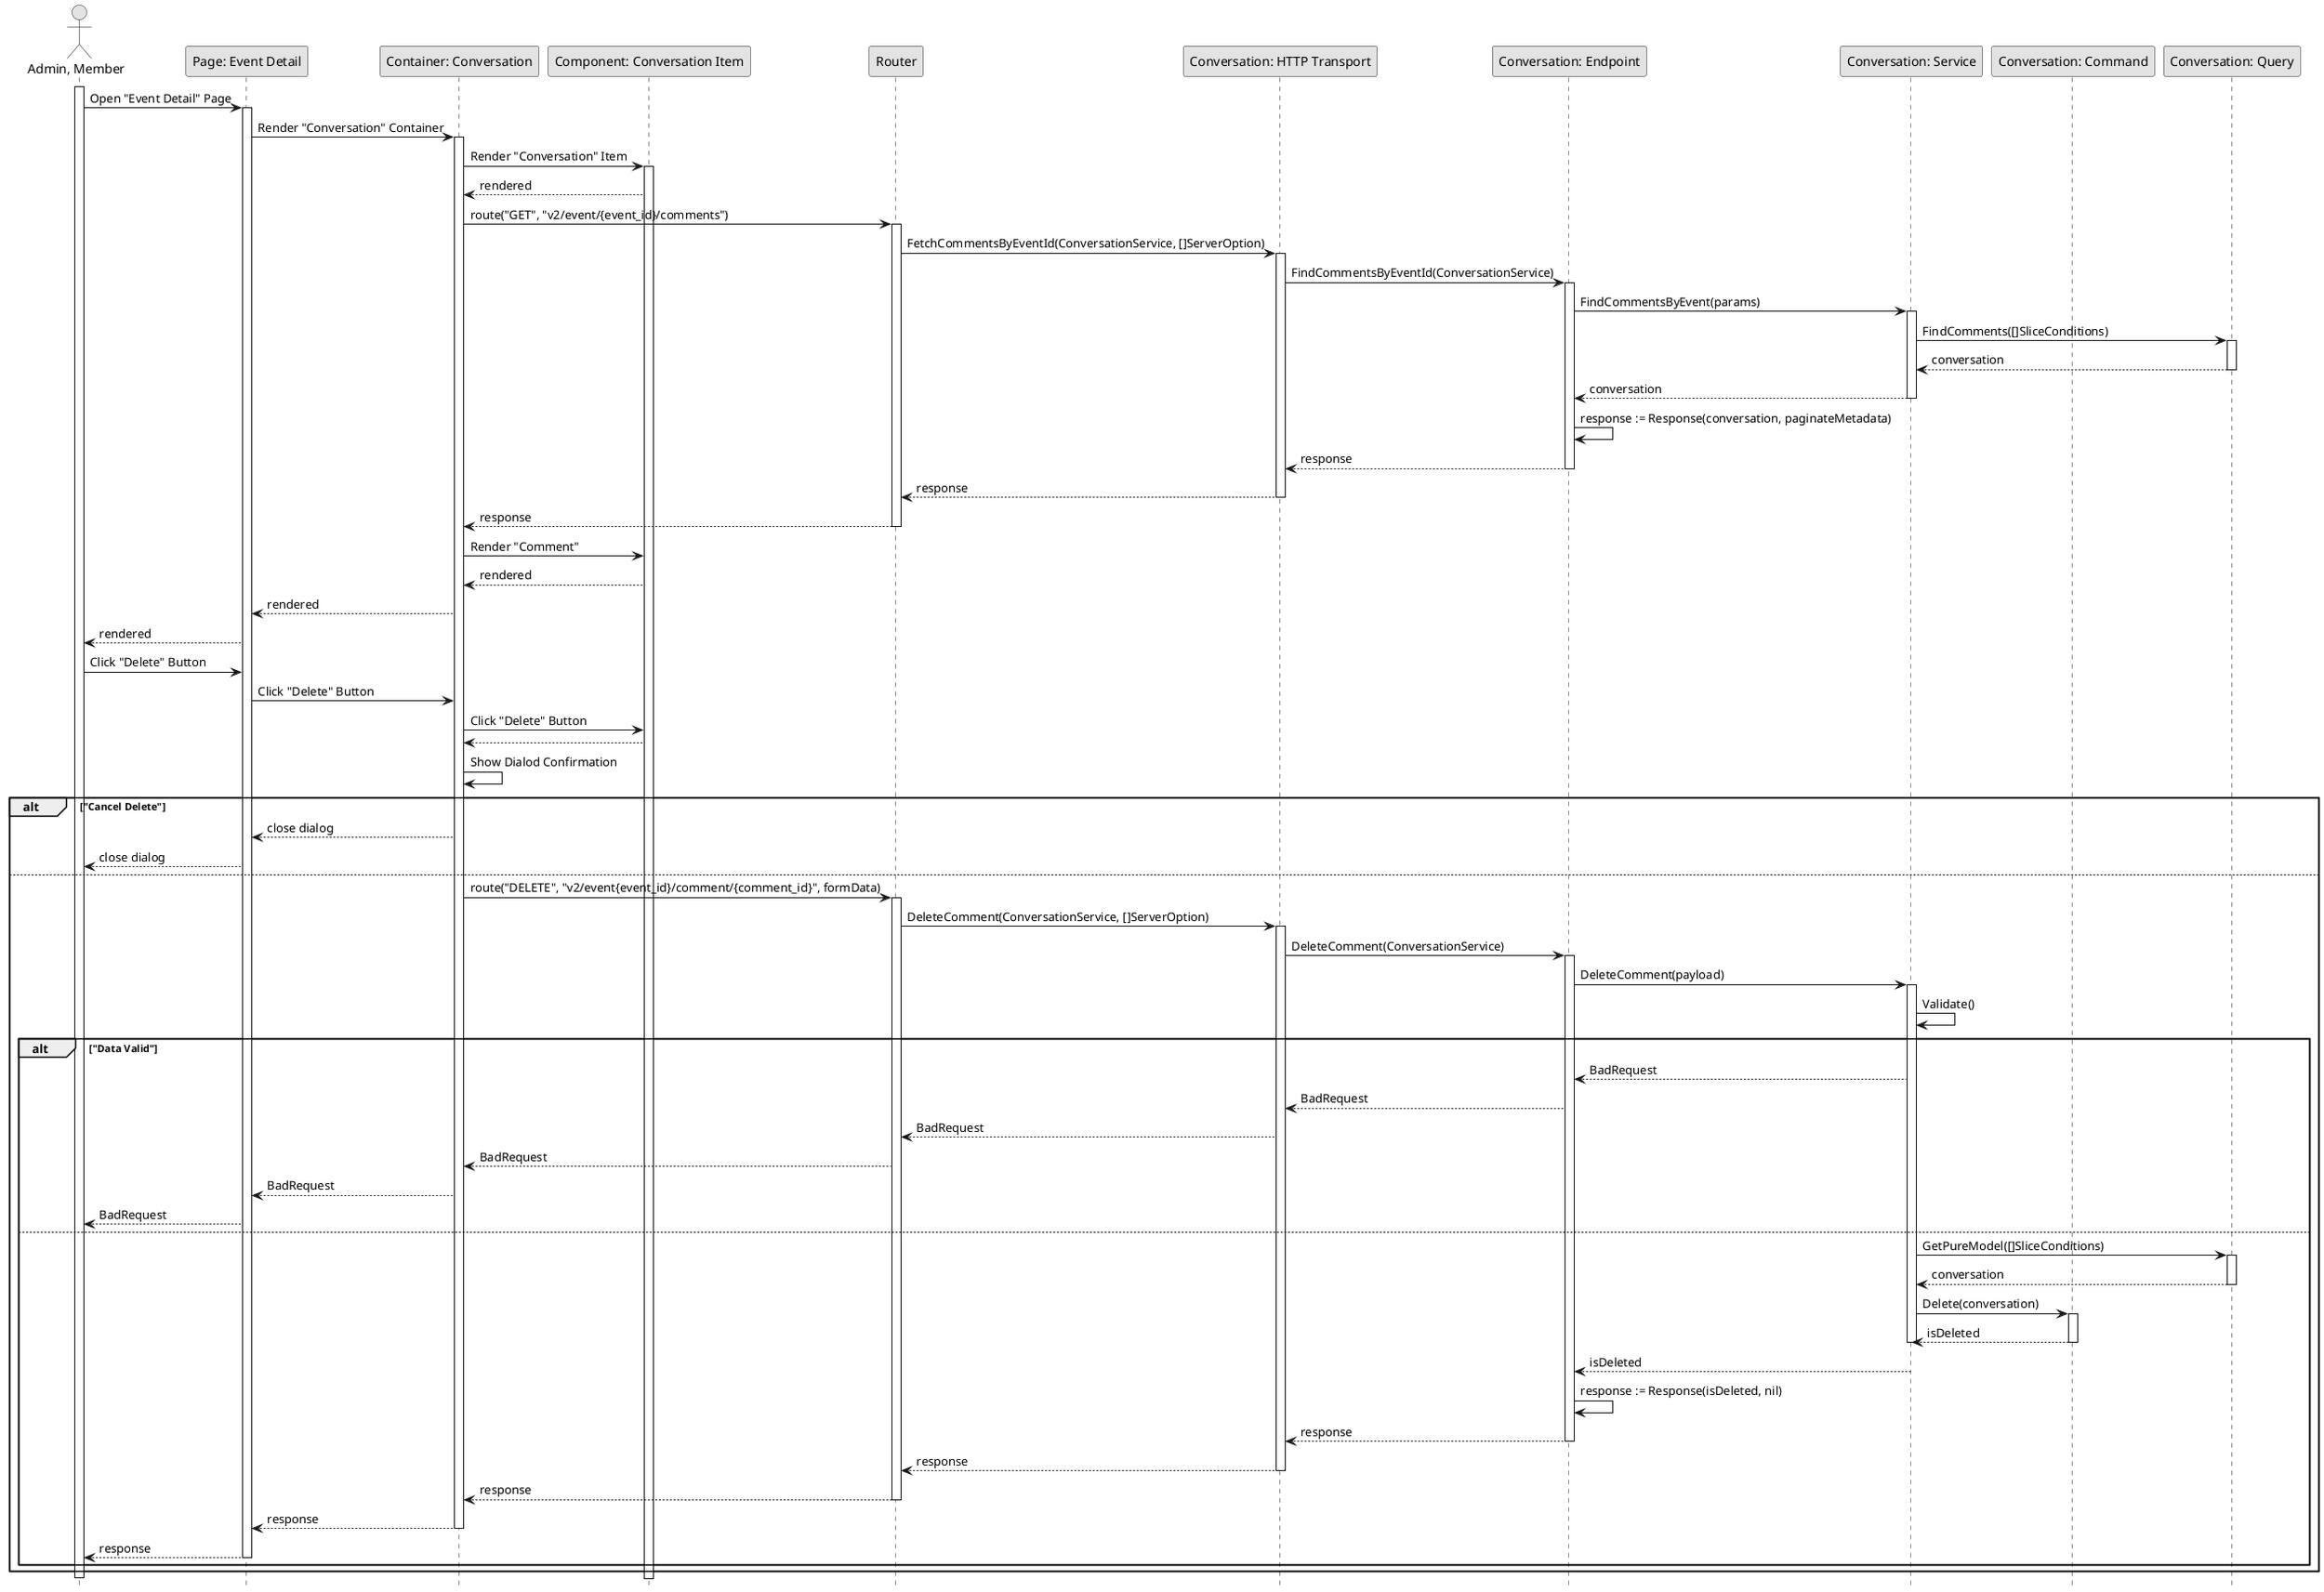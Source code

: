 @startuml DeleteConversation

skinparam Monochrome true
skinparam Shadowing false
hide footbox

actor "Admin, Member" as Actor
participant "Page: Event Detail" as EventDetailPage
participant "Container: Conversation" as ConversationContainer
participant "Component: Conversation Item" as ConversationItem
participant "Router" as Router
participant "Conversation: HTTP Transport" as ConversationHTTPTransport
participant "Conversation: Endpoint" as ConversationEndpoint
participant "Conversation: Service" as ConversationService
participant "Conversation: Command" as ConversationCommand
participant "Conversation: Query" as ConversationQuery

activate Actor

Actor->EventDetailPage: Open "Event Detail" Page
activate EventDetailPage
EventDetailPage->ConversationContainer: Render "Conversation" Container
activate ConversationContainer
ConversationContainer->ConversationItem: Render "Conversation" Item
activate ConversationItem
ConversationItem-->ConversationContainer: rendered
ConversationContainer->Router: route("GET", "v2/event/{event_id}/comments")
activate Router
Router->ConversationHTTPTransport: FetchCommentsByEventId(ConversationService, []ServerOption)
activate ConversationHTTPTransport
ConversationHTTPTransport->ConversationEndpoint: FindCommentsByEventId(ConversationService)
activate ConversationEndpoint
ConversationEndpoint->ConversationService: FindCommentsByEvent(params)

activate ConversationService
ConversationService->ConversationQuery: FindComments([]SliceConditions)
activate ConversationQuery
ConversationQuery-->ConversationService: conversation
deactivate ConversationQuery
ConversationService-->ConversationEndpoint: conversation
deactivate ConversationService

ConversationEndpoint->ConversationEndpoint: response := Response(conversation, paginateMetadata)
ConversationEndpoint-->ConversationHTTPTransport: response
deactivate ConversationEndpoint
ConversationHTTPTransport-->Router: response
deactivate ConversationHTTPTransport
Router-->ConversationContainer: response
deactivate Router
ConversationContainer->ConversationItem: Render "Comment"
ConversationItem-->ConversationContainer: rendered
ConversationContainer-->EventDetailPage: rendered
EventDetailPage-->Actor: rendered

Actor->EventDetailPage: Click "Delete" Button
EventDetailPage->ConversationContainer: Click "Delete" Button
ConversationContainer->ConversationItem: Click "Delete" Button
ConversationItem-->ConversationContainer
ConversationContainer->ConversationContainer: Show Dialod Confirmation

alt "Cancel Delete"
    ConversationContainer-->EventDetailPage: close dialog
    EventDetailPage-->Actor: close dialog
else
    ConversationContainer->Router: route("DELETE", "v2/event{event_id}/comment/{comment_id}", formData)
    activate Router
    Router->ConversationHTTPTransport: DeleteComment(ConversationService, []ServerOption)
    activate ConversationHTTPTransport
    ConversationHTTPTransport->ConversationEndpoint: DeleteComment(ConversationService)
    activate ConversationEndpoint
    ConversationEndpoint->ConversationService: DeleteComment(payload)

    activate ConversationService
    ConversationService->ConversationService: Validate()

    alt "Data Valid"
        ConversationService-->ConversationEndpoint: BadRequest
        ConversationEndpoint-->ConversationHTTPTransport: BadRequest
        ConversationHTTPTransport-->Router: BadRequest
        Router-->ConversationContainer: BadRequest
        ConversationContainer-->EventDetailPage: BadRequest
        EventDetailPage-->Actor: BadRequest
    else
        ConversationService->ConversationQuery: GetPureModel([]SliceConditions)
        activate ConversationQuery
        ConversationQuery-->ConversationService: conversation
        deactivate ConversationQuery

        ConversationService->ConversationCommand: Delete(conversation)
        activate ConversationCommand
        ConversationCommand-->ConversationService: isDeleted
        deactivate ConversationCommand
        deactivate ConversationService
        
        ConversationService-->ConversationEndpoint: isDeleted
        ConversationEndpoint->ConversationEndpoint: response := Response(isDeleted, nil)
        ConversationEndpoint-->ConversationHTTPTransport: response
        deactivate ConversationEndpoint
        ConversationHTTPTransport-->Router: response
        deactivate ConversationHTTPTransport
        Router-->ConversationContainer: response
        deactivate Router
        ConversationContainer-->EventDetailPage: response
        deactivate ConversationContainer
        EventDetailPage-->Actor: response
        deactivate EventDetailPage
    end
end

deactivate Actor

@enduml